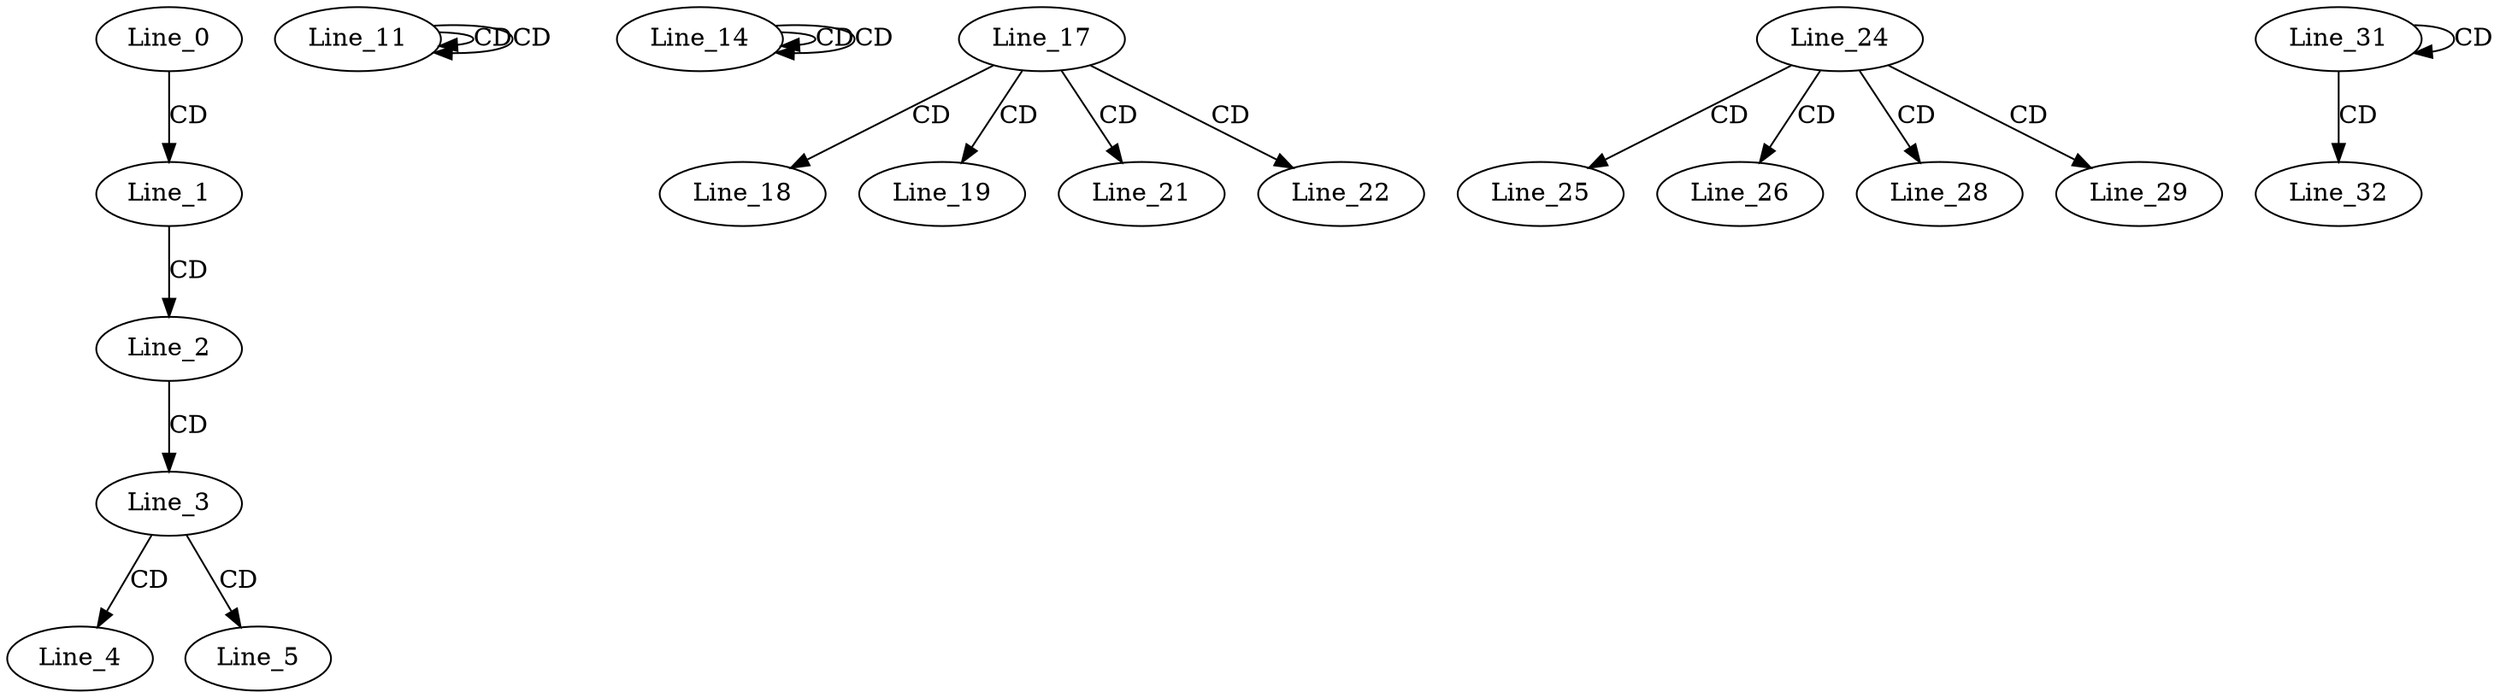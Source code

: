 digraph G {
  Line_0;
  Line_1;
  Line_2;
  Line_3;
  Line_4;
  Line_5;
  Line_11;
  Line_11;
  Line_11;
  Line_14;
  Line_14;
  Line_14;
  Line_17;
  Line_18;
  Line_19;
  Line_21;
  Line_22;
  Line_24;
  Line_25;
  Line_26;
  Line_28;
  Line_29;
  Line_31;
  Line_31;
  Line_32;
  Line_0 -> Line_1 [ label="CD" ];
  Line_1 -> Line_2 [ label="CD" ];
  Line_2 -> Line_3 [ label="CD" ];
  Line_3 -> Line_4 [ label="CD" ];
  Line_3 -> Line_5 [ label="CD" ];
  Line_11 -> Line_11 [ label="CD" ];
  Line_11 -> Line_11 [ label="CD" ];
  Line_14 -> Line_14 [ label="CD" ];
  Line_14 -> Line_14 [ label="CD" ];
  Line_17 -> Line_18 [ label="CD" ];
  Line_17 -> Line_19 [ label="CD" ];
  Line_17 -> Line_21 [ label="CD" ];
  Line_17 -> Line_22 [ label="CD" ];
  Line_24 -> Line_25 [ label="CD" ];
  Line_24 -> Line_26 [ label="CD" ];
  Line_24 -> Line_28 [ label="CD" ];
  Line_24 -> Line_29 [ label="CD" ];
  Line_31 -> Line_31 [ label="CD" ];
  Line_31 -> Line_32 [ label="CD" ];
}

